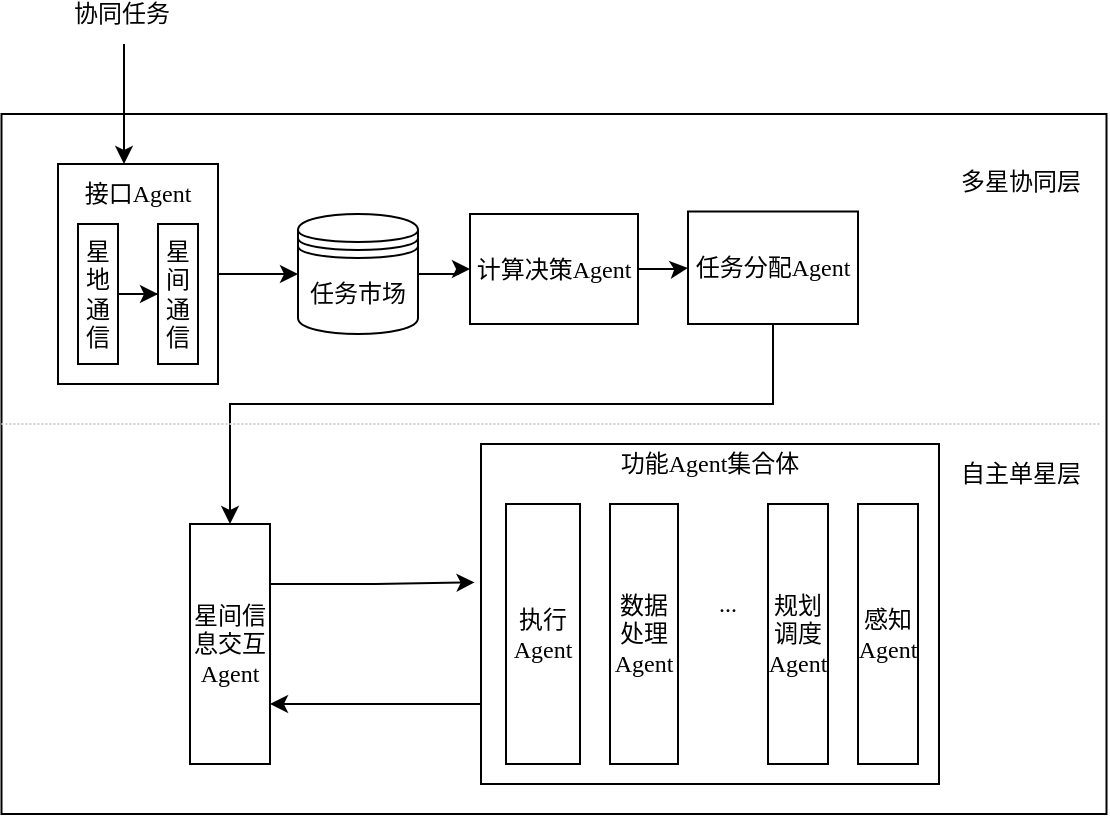 <mxfile version="21.3.2" type="github">
  <diagram id="prtHgNgQTEPvFCAcTncT" name="Page-1">
    <mxGraphModel dx="1050" dy="549" grid="0" gridSize="10" guides="1" tooltips="1" connect="1" arrows="1" fold="1" page="1" pageScale="1" pageWidth="827" pageHeight="1169" math="0" shadow="0">
      <root>
        <mxCell id="0" />
        <mxCell id="1" parent="0" />
        <mxCell id="JEoYrD_vL5iiPOq-U0JV-5" value="" style="rounded=0;whiteSpace=wrap;html=1;labelBackgroundColor=none;fontFamily=宋体;fontSource=https%3A%2F%2Ffonts.googleapis.com%2Fcss%3Ffamily%3D%25E5%25AE%258B%25E4%25BD%2593;" parent="1" vertex="1">
          <mxGeometry x="131.75" y="775" width="552.5" height="350" as="geometry" />
        </mxCell>
        <mxCell id="JEoYrD_vL5iiPOq-U0JV-37" style="edgeStyle=orthogonalEdgeStyle;rounded=0;orthogonalLoop=1;jettySize=auto;html=1;exitX=1;exitY=0.5;exitDx=0;exitDy=0;entryX=0;entryY=0.5;entryDx=0;entryDy=0;fontFamily=宋体;fontSource=https%3A%2F%2Ffonts.googleapis.com%2Fcss%3Ffamily%3D%25E5%25AE%258B%25E4%25BD%2593;" parent="1" source="JEoYrD_vL5iiPOq-U0JV-6" target="JEoYrD_vL5iiPOq-U0JV-12" edge="1">
          <mxGeometry relative="1" as="geometry" />
        </mxCell>
        <mxCell id="JEoYrD_vL5iiPOq-U0JV-6" value="" style="rounded=0;whiteSpace=wrap;html=1;fontFamily=宋体;fontSource=https%3A%2F%2Ffonts.googleapis.com%2Fcss%3Ffamily%3D%25E5%25AE%258B%25E4%25BD%2593;" parent="1" vertex="1">
          <mxGeometry x="160" y="800" width="80" height="110" as="geometry" />
        </mxCell>
        <mxCell id="JEoYrD_vL5iiPOq-U0JV-11" value="" style="edgeStyle=orthogonalEdgeStyle;rounded=0;orthogonalLoop=1;jettySize=auto;html=1;fontFamily=宋体;fontSource=https%3A%2F%2Ffonts.googleapis.com%2Fcss%3Ffamily%3D%25E5%25AE%258B%25E4%25BD%2593;" parent="1" source="JEoYrD_vL5iiPOq-U0JV-7" target="JEoYrD_vL5iiPOq-U0JV-9" edge="1">
          <mxGeometry relative="1" as="geometry" />
        </mxCell>
        <mxCell id="JEoYrD_vL5iiPOq-U0JV-7" value="星地通信" style="rounded=0;whiteSpace=wrap;html=1;fontFamily=宋体;fontSource=https%3A%2F%2Ffonts.googleapis.com%2Fcss%3Ffamily%3D%25E5%25AE%258B%25E4%25BD%2593;" parent="1" vertex="1">
          <mxGeometry x="170" y="830" width="20" height="70" as="geometry" />
        </mxCell>
        <mxCell id="JEoYrD_vL5iiPOq-U0JV-9" value="星间通信" style="rounded=0;whiteSpace=wrap;html=1;fontFamily=宋体;fontSource=https%3A%2F%2Ffonts.googleapis.com%2Fcss%3Ffamily%3D%25E5%25AE%258B%25E4%25BD%2593;" parent="1" vertex="1">
          <mxGeometry x="210" y="830" width="20" height="70" as="geometry" />
        </mxCell>
        <mxCell id="JEoYrD_vL5iiPOq-U0JV-38" value="" style="edgeStyle=orthogonalEdgeStyle;rounded=0;orthogonalLoop=1;jettySize=auto;html=1;fontFamily=宋体;fontSource=https%3A%2F%2Ffonts.googleapis.com%2Fcss%3Ffamily%3D%25E5%25AE%258B%25E4%25BD%2593;" parent="1" source="JEoYrD_vL5iiPOq-U0JV-12" target="JEoYrD_vL5iiPOq-U0JV-13" edge="1">
          <mxGeometry relative="1" as="geometry" />
        </mxCell>
        <mxCell id="JEoYrD_vL5iiPOq-U0JV-12" value="任务市场" style="shape=datastore;whiteSpace=wrap;html=1;fontFamily=宋体;fontSource=https%3A%2F%2Ffonts.googleapis.com%2Fcss%3Ffamily%3D%25E5%25AE%258B%25E4%25BD%2593;" parent="1" vertex="1">
          <mxGeometry x="280" y="825" width="60" height="60" as="geometry" />
        </mxCell>
        <mxCell id="JEoYrD_vL5iiPOq-U0JV-39" value="" style="edgeStyle=orthogonalEdgeStyle;rounded=0;orthogonalLoop=1;jettySize=auto;html=1;fontFamily=宋体;fontSource=https%3A%2F%2Ffonts.googleapis.com%2Fcss%3Ffamily%3D%25E5%25AE%258B%25E4%25BD%2593;" parent="1" source="JEoYrD_vL5iiPOq-U0JV-13" target="JEoYrD_vL5iiPOq-U0JV-15" edge="1">
          <mxGeometry relative="1" as="geometry" />
        </mxCell>
        <mxCell id="JEoYrD_vL5iiPOq-U0JV-13" value="计算决策Agent" style="rounded=0;whiteSpace=wrap;html=1;fontFamily=宋体;fontSource=https%3A%2F%2Ffonts.googleapis.com%2Fcss%3Ffamily%3D%25E5%25AE%258B%25E4%25BD%2593;" parent="1" vertex="1">
          <mxGeometry x="366" y="825" width="84" height="55" as="geometry" />
        </mxCell>
        <mxCell id="JEoYrD_vL5iiPOq-U0JV-14" value="接口Agent" style="text;html=1;strokeColor=none;fillColor=none;align=center;verticalAlign=middle;whiteSpace=wrap;rounded=0;fontFamily=宋体;fontSource=https%3A%2F%2Ffonts.googleapis.com%2Fcss%3Ffamily%3D%25E5%25AE%258B%25E4%25BD%2593;" parent="1" vertex="1">
          <mxGeometry x="170" y="810" width="60" height="10" as="geometry" />
        </mxCell>
        <mxCell id="JEoYrD_vL5iiPOq-U0JV-43" style="edgeStyle=orthogonalEdgeStyle;rounded=0;orthogonalLoop=1;jettySize=auto;html=1;entryX=0.5;entryY=0;entryDx=0;entryDy=0;fontFamily=宋体;fontSource=https%3A%2F%2Ffonts.googleapis.com%2Fcss%3Ffamily%3D%25E5%25AE%258B%25E4%25BD%2593;" parent="1" source="JEoYrD_vL5iiPOq-U0JV-15" target="JEoYrD_vL5iiPOq-U0JV-16" edge="1">
          <mxGeometry relative="1" as="geometry">
            <Array as="points">
              <mxPoint x="518" y="920" />
              <mxPoint x="246" y="920" />
            </Array>
          </mxGeometry>
        </mxCell>
        <mxCell id="JEoYrD_vL5iiPOq-U0JV-15" value="任务分配Agent" style="rounded=0;whiteSpace=wrap;html=1;fontFamily=宋体;fontSource=https%3A%2F%2Ffonts.googleapis.com%2Fcss%3Ffamily%3D%25E5%25AE%258B%25E4%25BD%2593;" parent="1" vertex="1">
          <mxGeometry x="475" y="823.75" width="85" height="56.25" as="geometry" />
        </mxCell>
        <mxCell id="JEoYrD_vL5iiPOq-U0JV-51" style="edgeStyle=orthogonalEdgeStyle;rounded=0;orthogonalLoop=1;jettySize=auto;html=1;exitX=1;exitY=0.25;exitDx=0;exitDy=0;entryX=-0.014;entryY=0.407;entryDx=0;entryDy=0;entryPerimeter=0;fontFamily=宋体;fontSource=https%3A%2F%2Ffonts.googleapis.com%2Fcss%3Ffamily%3D%25E5%25AE%258B%25E4%25BD%2593;" parent="1" source="JEoYrD_vL5iiPOq-U0JV-16" target="JEoYrD_vL5iiPOq-U0JV-17" edge="1">
          <mxGeometry relative="1" as="geometry" />
        </mxCell>
        <mxCell id="JEoYrD_vL5iiPOq-U0JV-16" value="星间信息交互Agent" style="rounded=0;whiteSpace=wrap;html=1;fontFamily=宋体;fontSource=https%3A%2F%2Ffonts.googleapis.com%2Fcss%3Ffamily%3D%25E5%25AE%258B%25E4%25BD%2593;" parent="1" vertex="1">
          <mxGeometry x="226" y="980" width="40" height="120" as="geometry" />
        </mxCell>
        <mxCell id="JEoYrD_vL5iiPOq-U0JV-54" style="edgeStyle=orthogonalEdgeStyle;rounded=0;orthogonalLoop=1;jettySize=auto;html=1;exitX=0;exitY=0.75;exitDx=0;exitDy=0;entryX=1;entryY=0.75;entryDx=0;entryDy=0;fontFamily=宋体;fontSource=https%3A%2F%2Ffonts.googleapis.com%2Fcss%3Ffamily%3D%25E5%25AE%258B%25E4%25BD%2593;" parent="1" source="JEoYrD_vL5iiPOq-U0JV-17" target="JEoYrD_vL5iiPOq-U0JV-16" edge="1">
          <mxGeometry relative="1" as="geometry">
            <Array as="points">
              <mxPoint x="371" y="1070" />
            </Array>
          </mxGeometry>
        </mxCell>
        <mxCell id="JEoYrD_vL5iiPOq-U0JV-17" value="" style="rounded=0;whiteSpace=wrap;html=1;fontFamily=宋体;fontSource=https%3A%2F%2Ffonts.googleapis.com%2Fcss%3Ffamily%3D%25E5%25AE%258B%25E4%25BD%2593;" parent="1" vertex="1">
          <mxGeometry x="371.5" y="940" width="229" height="170" as="geometry" />
        </mxCell>
        <mxCell id="JEoYrD_vL5iiPOq-U0JV-23" value="执行Agent" style="rounded=0;whiteSpace=wrap;html=1;align=center;fontFamily=宋体;fontSource=https%3A%2F%2Ffonts.googleapis.com%2Fcss%3Ffamily%3D%25E5%25AE%258B%25E4%25BD%2593;" parent="1" vertex="1">
          <mxGeometry x="384" y="970" width="37" height="130" as="geometry" />
        </mxCell>
        <mxCell id="JEoYrD_vL5iiPOq-U0JV-24" value="数据处理Agent" style="rounded=0;whiteSpace=wrap;html=1;fontFamily=宋体;fontSource=https%3A%2F%2Ffonts.googleapis.com%2Fcss%3Ffamily%3D%25E5%25AE%258B%25E4%25BD%2593;" parent="1" vertex="1">
          <mxGeometry x="436" y="970" width="34" height="130" as="geometry" />
        </mxCell>
        <mxCell id="JEoYrD_vL5iiPOq-U0JV-25" value="规划调度Agent" style="rounded=0;whiteSpace=wrap;html=1;fontFamily=宋体;fontSource=https%3A%2F%2Ffonts.googleapis.com%2Fcss%3Ffamily%3D%25E5%25AE%258B%25E4%25BD%2593;" parent="1" vertex="1">
          <mxGeometry x="515" y="970" width="30" height="130" as="geometry" />
        </mxCell>
        <mxCell id="JEoYrD_vL5iiPOq-U0JV-27" value="功能Agent集合体" style="text;html=1;strokeColor=none;fillColor=none;align=center;verticalAlign=middle;whiteSpace=wrap;rounded=0;fontFamily=宋体;fontSource=https%3A%2F%2Ffonts.googleapis.com%2Fcss%3Ffamily%3D%25E5%25AE%258B%25E4%25BD%2593;" parent="1" vertex="1">
          <mxGeometry x="436" y="945" width="100" height="10" as="geometry" />
        </mxCell>
        <mxCell id="JEoYrD_vL5iiPOq-U0JV-28" value="..." style="text;html=1;strokeColor=none;fillColor=none;align=center;verticalAlign=middle;whiteSpace=wrap;rounded=0;fontFamily=宋体;fontSource=https%3A%2F%2Ffonts.googleapis.com%2Fcss%3Ffamily%3D%25E5%25AE%258B%25E4%25BD%2593;" parent="1" vertex="1">
          <mxGeometry x="475" y="1010" width="40" height="20" as="geometry" />
        </mxCell>
        <mxCell id="JEoYrD_vL5iiPOq-U0JV-34" value="" style="endArrow=classic;html=1;rounded=0;fontFamily=宋体;fontSource=https%3A%2F%2Ffonts.googleapis.com%2Fcss%3Ffamily%3D%25E5%25AE%258B%25E4%25BD%2593;" parent="1" edge="1">
          <mxGeometry width="50" height="50" relative="1" as="geometry">
            <mxPoint x="193" y="740" as="sourcePoint" />
            <mxPoint x="193" y="800" as="targetPoint" />
          </mxGeometry>
        </mxCell>
        <mxCell id="JEoYrD_vL5iiPOq-U0JV-35" value="协同任务" style="text;html=1;strokeColor=none;fillColor=none;align=center;verticalAlign=middle;whiteSpace=wrap;rounded=0;fontFamily=宋体;fontSource=https%3A%2F%2Ffonts.googleapis.com%2Fcss%3Ffamily%3D%25E5%25AE%258B%25E4%25BD%2593;" parent="1" vertex="1">
          <mxGeometry x="160" y="720" width="64" height="10" as="geometry" />
        </mxCell>
        <mxCell id="JEoYrD_vL5iiPOq-U0JV-44" value="感知Agent" style="rounded=0;whiteSpace=wrap;html=1;fontFamily=宋体;fontSource=https%3A%2F%2Ffonts.googleapis.com%2Fcss%3Ffamily%3D%25E5%25AE%258B%25E4%25BD%2593;" parent="1" vertex="1">
          <mxGeometry x="560" y="970" width="30" height="130" as="geometry" />
        </mxCell>
        <mxCell id="JEoYrD_vL5iiPOq-U0JV-45" value="" style="endArrow=none;dashed=1;html=1;dashPattern=1 1;strokeWidth=1;rounded=0;strokeColor=#CFCFCF;fontFamily=宋体;fontSource=https%3A%2F%2Ffonts.googleapis.com%2Fcss%3Ffamily%3D%25E5%25AE%258B%25E4%25BD%2593;" parent="1" edge="1">
          <mxGeometry width="50" height="50" relative="1" as="geometry">
            <mxPoint x="131.75" y="930" as="sourcePoint" />
            <mxPoint x="681.75" y="930" as="targetPoint" />
          </mxGeometry>
        </mxCell>
        <mxCell id="JEoYrD_vL5iiPOq-U0JV-55" value="多星协同层" style="text;html=1;strokeColor=none;fillColor=none;align=center;verticalAlign=middle;whiteSpace=wrap;rounded=0;fontFamily=宋体;fontSource=https%3A%2F%2Ffonts.googleapis.com%2Fcss%3Ffamily%3D%25E5%25AE%258B%25E4%25BD%2593;" parent="1" vertex="1">
          <mxGeometry x="600.5" y="793.75" width="80.5" height="30" as="geometry" />
        </mxCell>
        <mxCell id="JEoYrD_vL5iiPOq-U0JV-56" value="自主单星层" style="text;html=1;strokeColor=none;fillColor=none;align=center;verticalAlign=middle;whiteSpace=wrap;rounded=0;fontFamily=宋体;fontSource=https%3A%2F%2Ffonts.googleapis.com%2Fcss%3Ffamily%3D%25E5%25AE%258B%25E4%25BD%2593;" parent="1" vertex="1">
          <mxGeometry x="600.5" y="940" width="80.5" height="30" as="geometry" />
        </mxCell>
      </root>
    </mxGraphModel>
  </diagram>
</mxfile>
